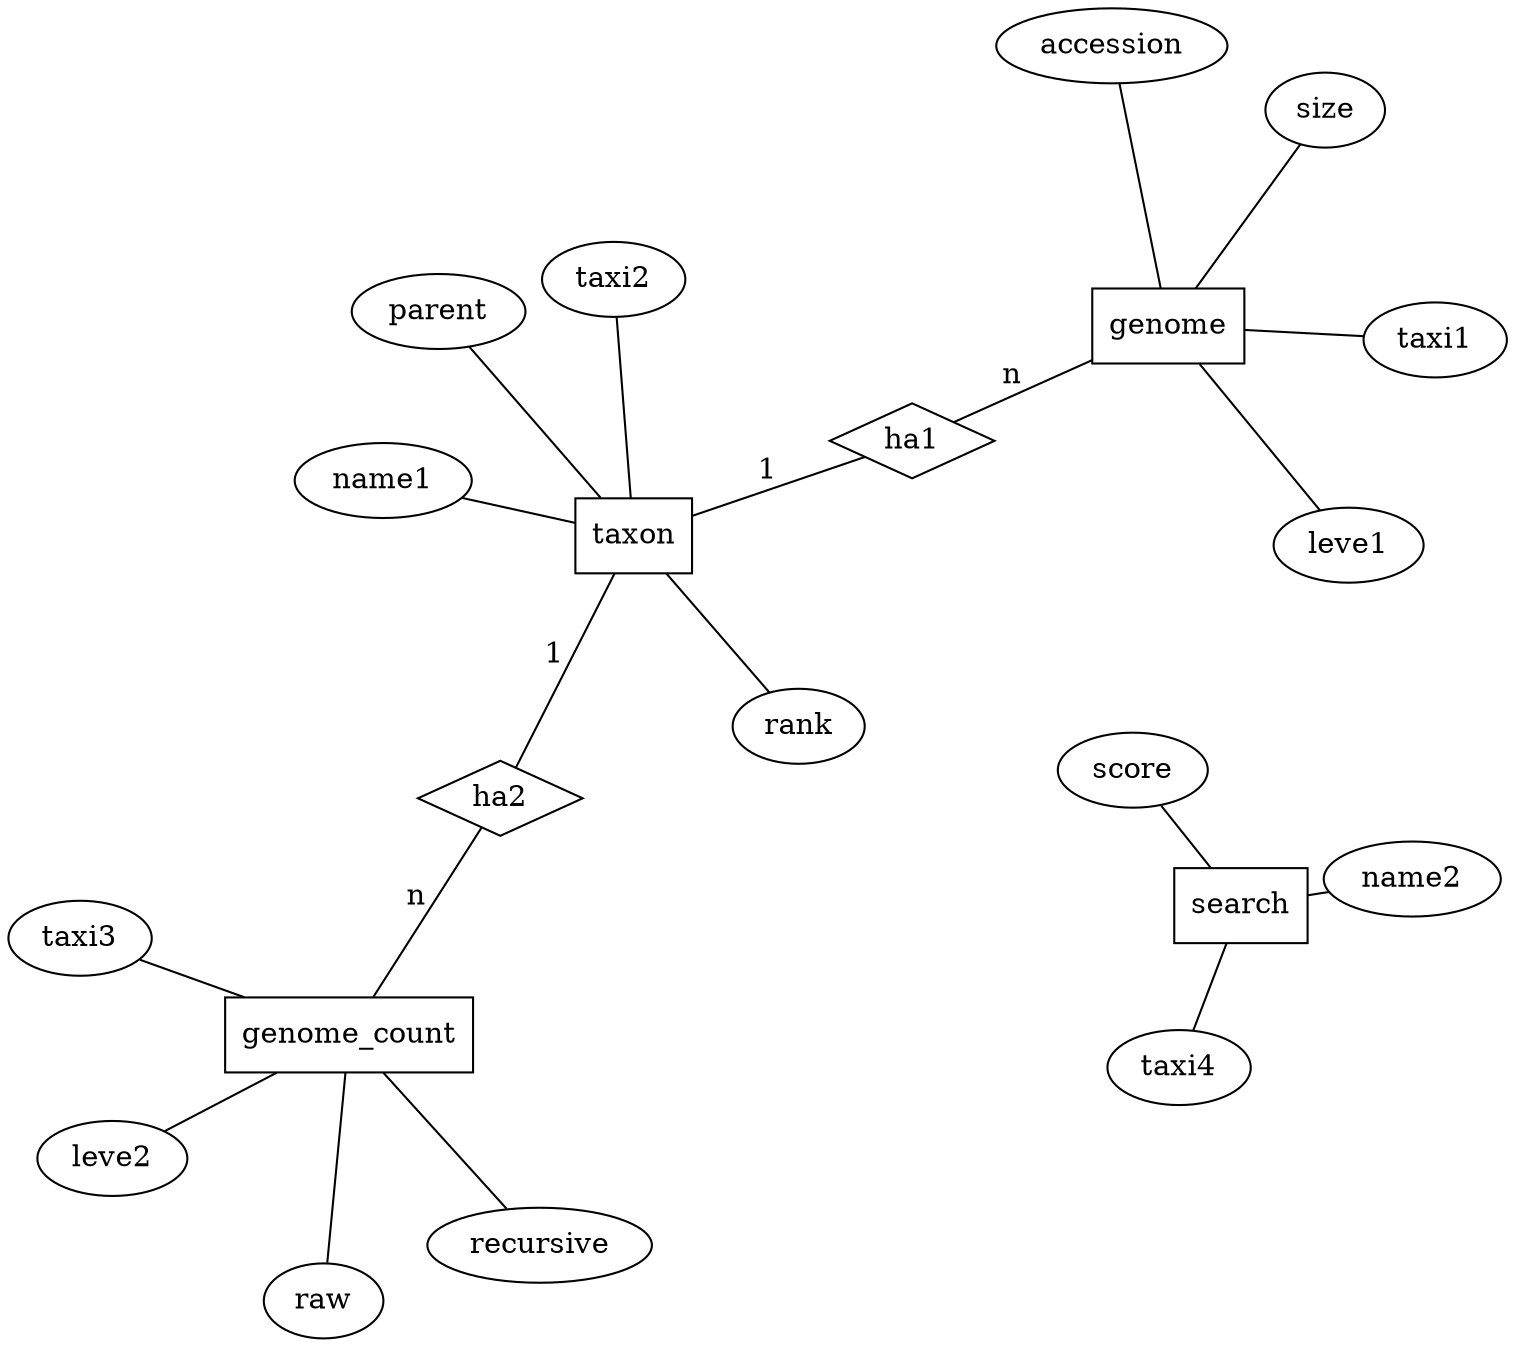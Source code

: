 graph ER {
layout=neato
overlap=scale
// entities
node [shape=box]; taxon; genome; genome_count; search
// attributes
node [shape=ellipse] accession; size; parent; name1; name2; rank; raw; recursive; leve1; leve2; taxi1; taxi2; taxi3; taxi4; score
// relations
node [shape=diamond] ha1; ha2;

genome -- leve1
genome -- accession
genome -- size
genome -- taxi1
genome -- ha1 [label="n"]

taxon -- taxi2 
taxon -- parent
taxon -- name1
taxon -- rank
taxon -- ha1 [label="1"]
taxon -- ha2 [label="1"]

genome_count -- taxi3
genome_count -- raw
genome_count -- recursive
genome_count -- leve2
genome_count -- ha2 [label="n"]

search -- taxi4
search -- name2
search -- score

}